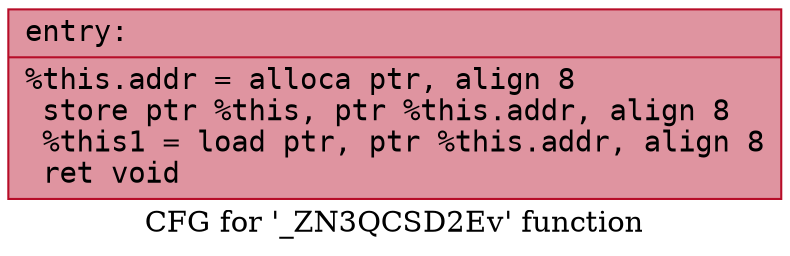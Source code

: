 digraph "CFG for '_ZN3QCSD2Ev' function" {
	label="CFG for '_ZN3QCSD2Ev' function";

	Node0x556160759650 [shape=record,color="#b70d28ff", style=filled, fillcolor="#b70d2870" fontname="Courier",label="{entry:\l|  %this.addr = alloca ptr, align 8\l  store ptr %this, ptr %this.addr, align 8\l  %this1 = load ptr, ptr %this.addr, align 8\l  ret void\l}"];
}

